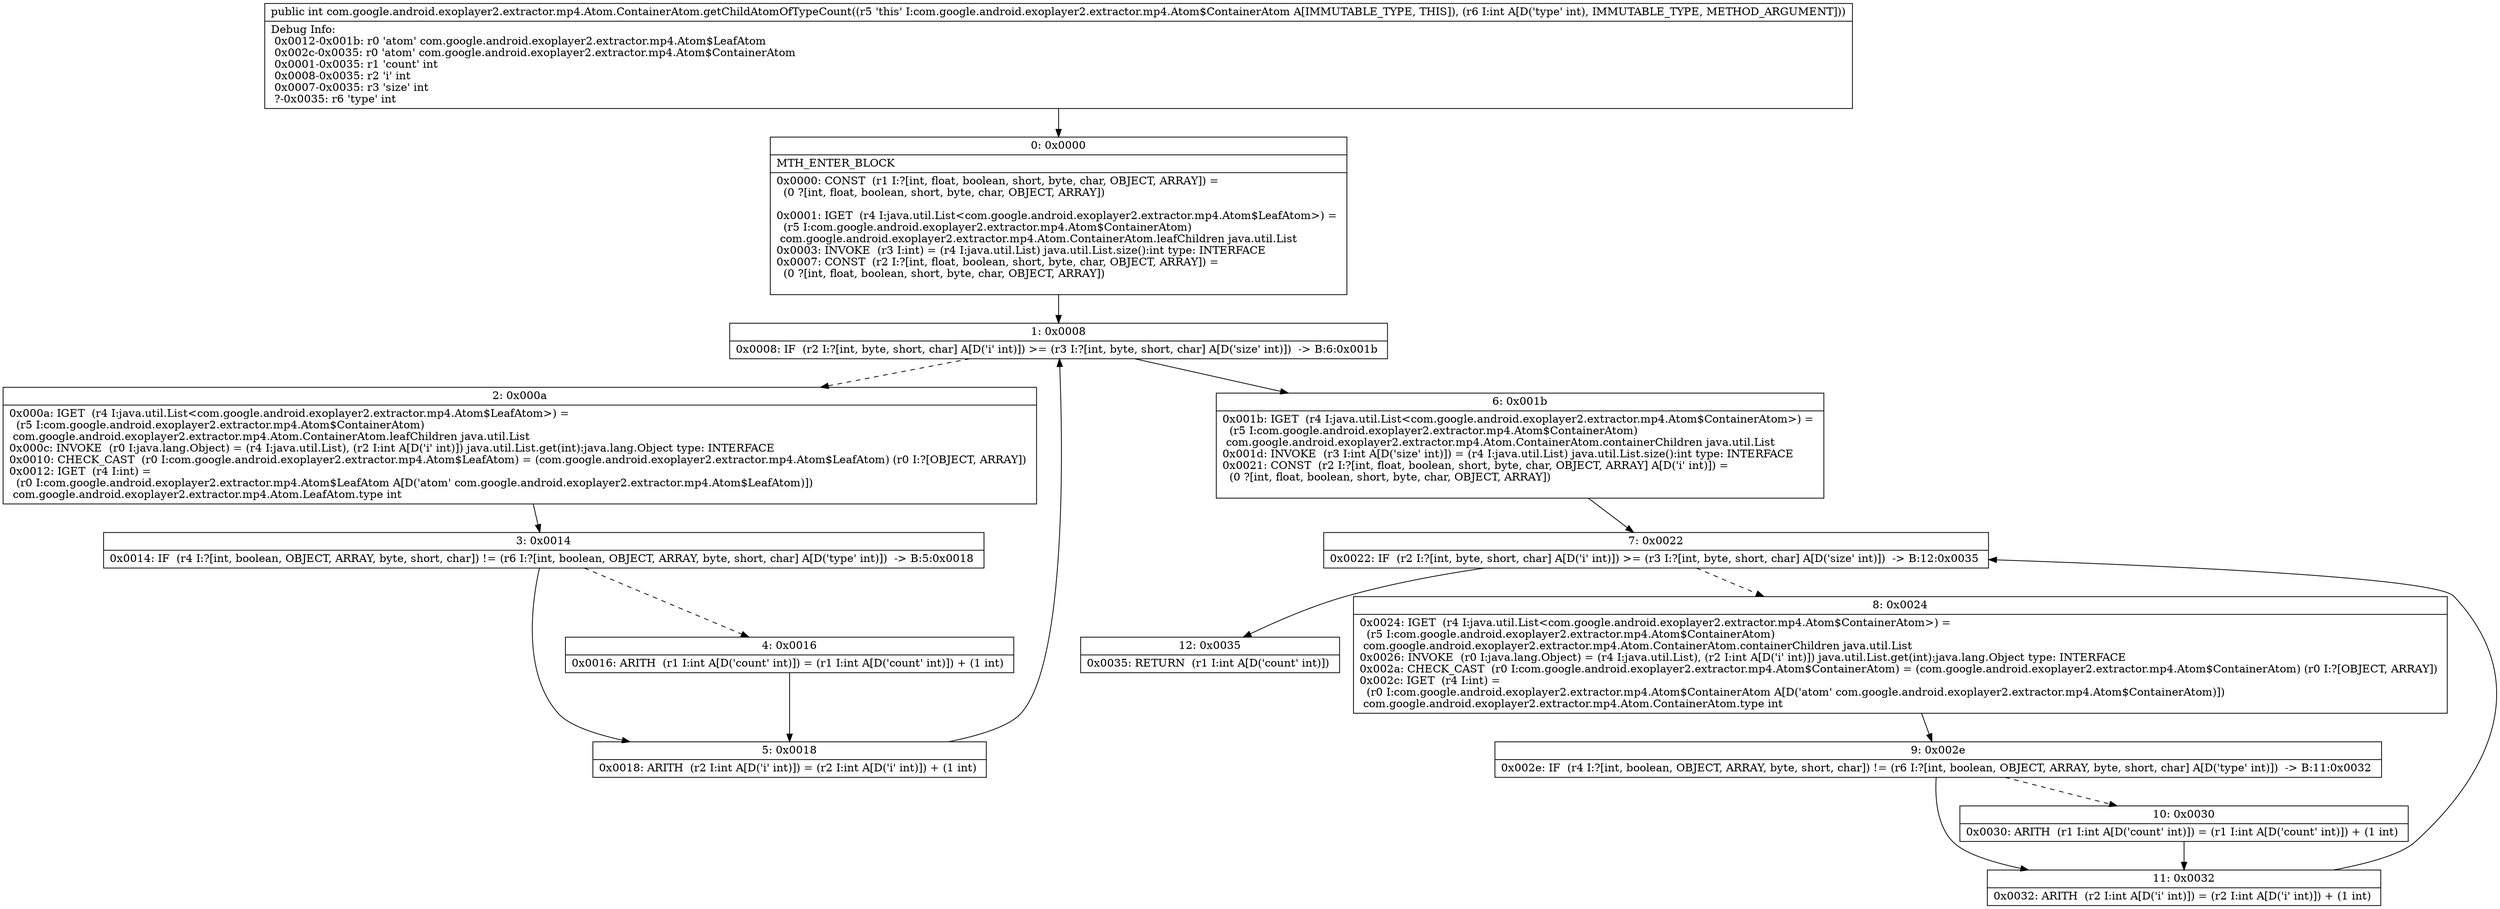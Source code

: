 digraph "CFG forcom.google.android.exoplayer2.extractor.mp4.Atom.ContainerAtom.getChildAtomOfTypeCount(I)I" {
Node_0 [shape=record,label="{0\:\ 0x0000|MTH_ENTER_BLOCK\l|0x0000: CONST  (r1 I:?[int, float, boolean, short, byte, char, OBJECT, ARRAY]) = \l  (0 ?[int, float, boolean, short, byte, char, OBJECT, ARRAY])\l \l0x0001: IGET  (r4 I:java.util.List\<com.google.android.exoplayer2.extractor.mp4.Atom$LeafAtom\>) = \l  (r5 I:com.google.android.exoplayer2.extractor.mp4.Atom$ContainerAtom)\l com.google.android.exoplayer2.extractor.mp4.Atom.ContainerAtom.leafChildren java.util.List \l0x0003: INVOKE  (r3 I:int) = (r4 I:java.util.List) java.util.List.size():int type: INTERFACE \l0x0007: CONST  (r2 I:?[int, float, boolean, short, byte, char, OBJECT, ARRAY]) = \l  (0 ?[int, float, boolean, short, byte, char, OBJECT, ARRAY])\l \l}"];
Node_1 [shape=record,label="{1\:\ 0x0008|0x0008: IF  (r2 I:?[int, byte, short, char] A[D('i' int)]) \>= (r3 I:?[int, byte, short, char] A[D('size' int)])  \-\> B:6:0x001b \l}"];
Node_2 [shape=record,label="{2\:\ 0x000a|0x000a: IGET  (r4 I:java.util.List\<com.google.android.exoplayer2.extractor.mp4.Atom$LeafAtom\>) = \l  (r5 I:com.google.android.exoplayer2.extractor.mp4.Atom$ContainerAtom)\l com.google.android.exoplayer2.extractor.mp4.Atom.ContainerAtom.leafChildren java.util.List \l0x000c: INVOKE  (r0 I:java.lang.Object) = (r4 I:java.util.List), (r2 I:int A[D('i' int)]) java.util.List.get(int):java.lang.Object type: INTERFACE \l0x0010: CHECK_CAST  (r0 I:com.google.android.exoplayer2.extractor.mp4.Atom$LeafAtom) = (com.google.android.exoplayer2.extractor.mp4.Atom$LeafAtom) (r0 I:?[OBJECT, ARRAY]) \l0x0012: IGET  (r4 I:int) = \l  (r0 I:com.google.android.exoplayer2.extractor.mp4.Atom$LeafAtom A[D('atom' com.google.android.exoplayer2.extractor.mp4.Atom$LeafAtom)])\l com.google.android.exoplayer2.extractor.mp4.Atom.LeafAtom.type int \l}"];
Node_3 [shape=record,label="{3\:\ 0x0014|0x0014: IF  (r4 I:?[int, boolean, OBJECT, ARRAY, byte, short, char]) != (r6 I:?[int, boolean, OBJECT, ARRAY, byte, short, char] A[D('type' int)])  \-\> B:5:0x0018 \l}"];
Node_4 [shape=record,label="{4\:\ 0x0016|0x0016: ARITH  (r1 I:int A[D('count' int)]) = (r1 I:int A[D('count' int)]) + (1 int) \l}"];
Node_5 [shape=record,label="{5\:\ 0x0018|0x0018: ARITH  (r2 I:int A[D('i' int)]) = (r2 I:int A[D('i' int)]) + (1 int) \l}"];
Node_6 [shape=record,label="{6\:\ 0x001b|0x001b: IGET  (r4 I:java.util.List\<com.google.android.exoplayer2.extractor.mp4.Atom$ContainerAtom\>) = \l  (r5 I:com.google.android.exoplayer2.extractor.mp4.Atom$ContainerAtom)\l com.google.android.exoplayer2.extractor.mp4.Atom.ContainerAtom.containerChildren java.util.List \l0x001d: INVOKE  (r3 I:int A[D('size' int)]) = (r4 I:java.util.List) java.util.List.size():int type: INTERFACE \l0x0021: CONST  (r2 I:?[int, float, boolean, short, byte, char, OBJECT, ARRAY] A[D('i' int)]) = \l  (0 ?[int, float, boolean, short, byte, char, OBJECT, ARRAY])\l \l}"];
Node_7 [shape=record,label="{7\:\ 0x0022|0x0022: IF  (r2 I:?[int, byte, short, char] A[D('i' int)]) \>= (r3 I:?[int, byte, short, char] A[D('size' int)])  \-\> B:12:0x0035 \l}"];
Node_8 [shape=record,label="{8\:\ 0x0024|0x0024: IGET  (r4 I:java.util.List\<com.google.android.exoplayer2.extractor.mp4.Atom$ContainerAtom\>) = \l  (r5 I:com.google.android.exoplayer2.extractor.mp4.Atom$ContainerAtom)\l com.google.android.exoplayer2.extractor.mp4.Atom.ContainerAtom.containerChildren java.util.List \l0x0026: INVOKE  (r0 I:java.lang.Object) = (r4 I:java.util.List), (r2 I:int A[D('i' int)]) java.util.List.get(int):java.lang.Object type: INTERFACE \l0x002a: CHECK_CAST  (r0 I:com.google.android.exoplayer2.extractor.mp4.Atom$ContainerAtom) = (com.google.android.exoplayer2.extractor.mp4.Atom$ContainerAtom) (r0 I:?[OBJECT, ARRAY]) \l0x002c: IGET  (r4 I:int) = \l  (r0 I:com.google.android.exoplayer2.extractor.mp4.Atom$ContainerAtom A[D('atom' com.google.android.exoplayer2.extractor.mp4.Atom$ContainerAtom)])\l com.google.android.exoplayer2.extractor.mp4.Atom.ContainerAtom.type int \l}"];
Node_9 [shape=record,label="{9\:\ 0x002e|0x002e: IF  (r4 I:?[int, boolean, OBJECT, ARRAY, byte, short, char]) != (r6 I:?[int, boolean, OBJECT, ARRAY, byte, short, char] A[D('type' int)])  \-\> B:11:0x0032 \l}"];
Node_10 [shape=record,label="{10\:\ 0x0030|0x0030: ARITH  (r1 I:int A[D('count' int)]) = (r1 I:int A[D('count' int)]) + (1 int) \l}"];
Node_11 [shape=record,label="{11\:\ 0x0032|0x0032: ARITH  (r2 I:int A[D('i' int)]) = (r2 I:int A[D('i' int)]) + (1 int) \l}"];
Node_12 [shape=record,label="{12\:\ 0x0035|0x0035: RETURN  (r1 I:int A[D('count' int)]) \l}"];
MethodNode[shape=record,label="{public int com.google.android.exoplayer2.extractor.mp4.Atom.ContainerAtom.getChildAtomOfTypeCount((r5 'this' I:com.google.android.exoplayer2.extractor.mp4.Atom$ContainerAtom A[IMMUTABLE_TYPE, THIS]), (r6 I:int A[D('type' int), IMMUTABLE_TYPE, METHOD_ARGUMENT]))  | Debug Info:\l  0x0012\-0x001b: r0 'atom' com.google.android.exoplayer2.extractor.mp4.Atom$LeafAtom\l  0x002c\-0x0035: r0 'atom' com.google.android.exoplayer2.extractor.mp4.Atom$ContainerAtom\l  0x0001\-0x0035: r1 'count' int\l  0x0008\-0x0035: r2 'i' int\l  0x0007\-0x0035: r3 'size' int\l  ?\-0x0035: r6 'type' int\l}"];
MethodNode -> Node_0;
Node_0 -> Node_1;
Node_1 -> Node_2[style=dashed];
Node_1 -> Node_6;
Node_2 -> Node_3;
Node_3 -> Node_4[style=dashed];
Node_3 -> Node_5;
Node_4 -> Node_5;
Node_5 -> Node_1;
Node_6 -> Node_7;
Node_7 -> Node_8[style=dashed];
Node_7 -> Node_12;
Node_8 -> Node_9;
Node_9 -> Node_10[style=dashed];
Node_9 -> Node_11;
Node_10 -> Node_11;
Node_11 -> Node_7;
}

